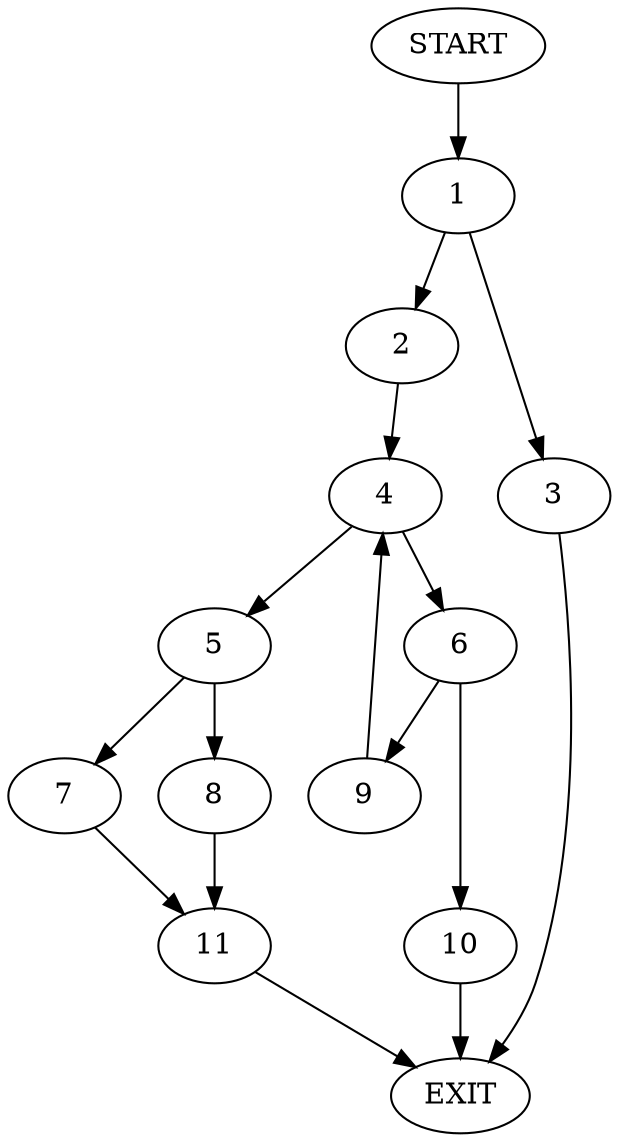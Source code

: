 digraph {
0 [label="START"]
12 [label="EXIT"]
0 -> 1
1 -> 2
1 -> 3
2 -> 4
3 -> 12
4 -> 5
4 -> 6
5 -> 7
5 -> 8
6 -> 9
6 -> 10
10 -> 12
9 -> 4
8 -> 11
7 -> 11
11 -> 12
}
